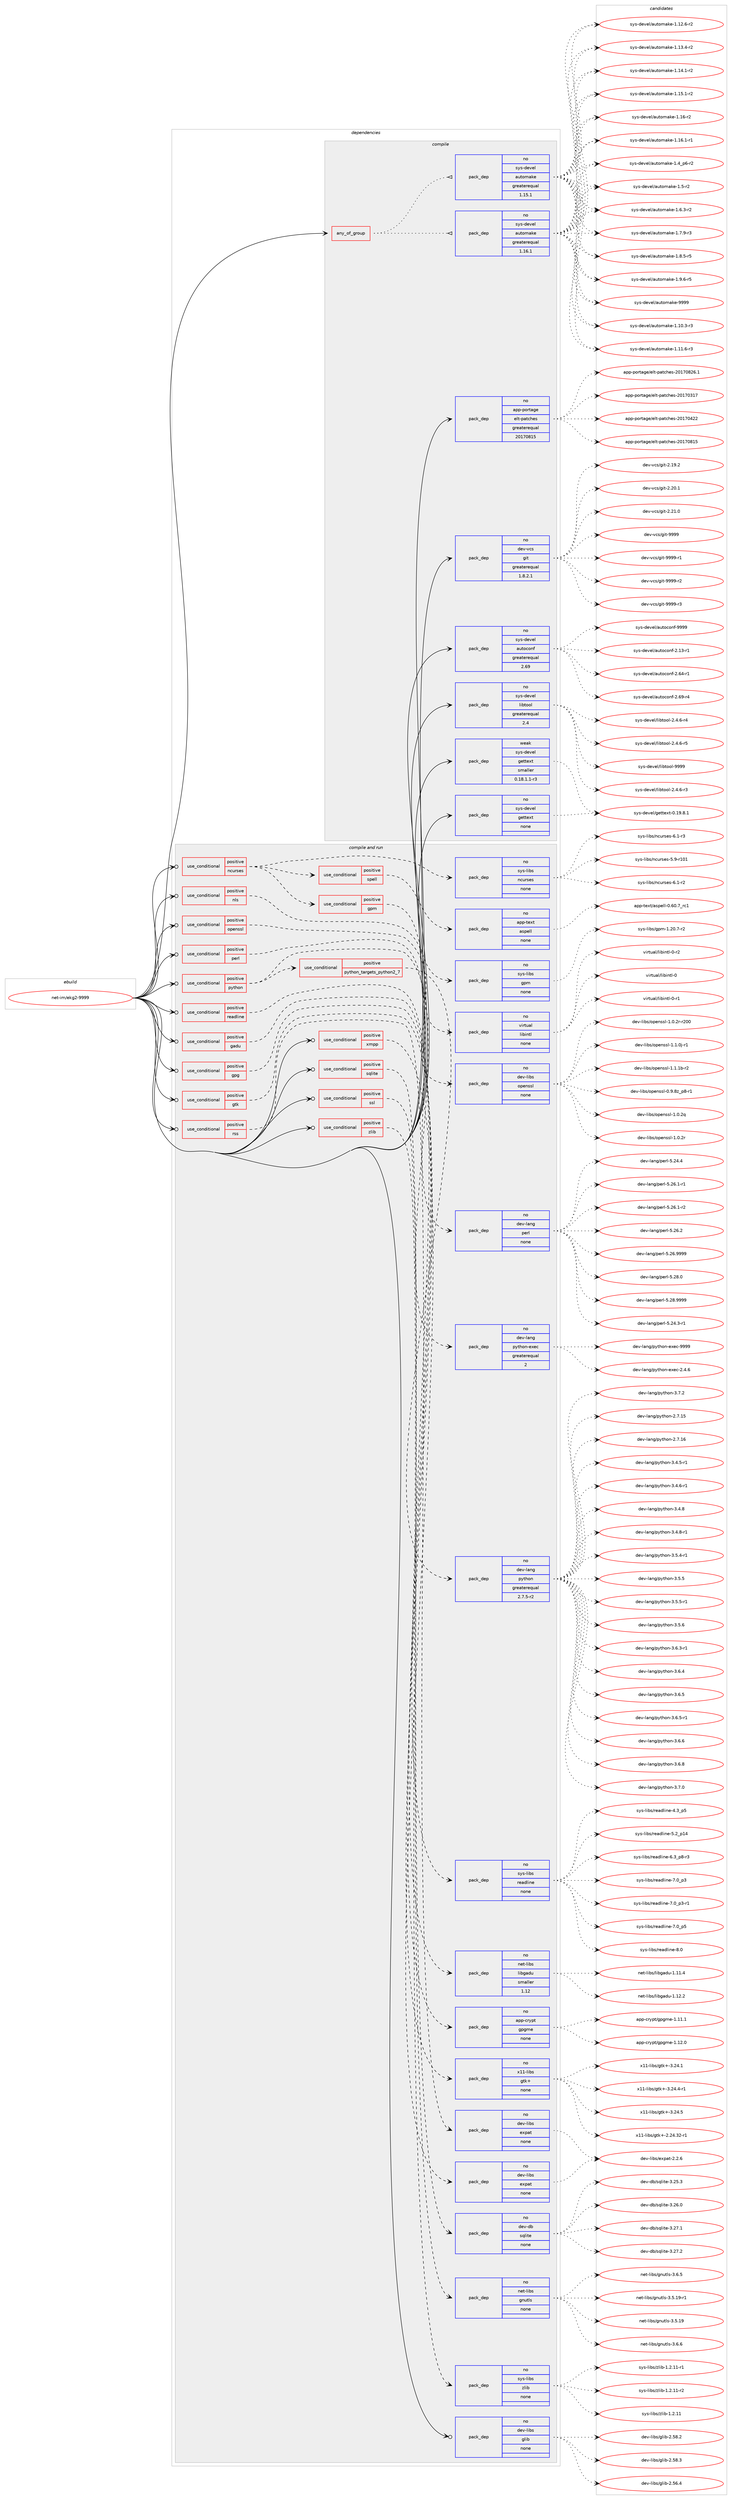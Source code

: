 digraph prolog {

# *************
# Graph options
# *************

newrank=true;
concentrate=true;
compound=true;
graph [rankdir=LR,fontname=Helvetica,fontsize=10,ranksep=1.5];#, ranksep=2.5, nodesep=0.2];
edge  [arrowhead=vee];
node  [fontname=Helvetica,fontsize=10];

# **********
# The ebuild
# **********

subgraph cluster_leftcol {
color=gray;
rank=same;
label=<<i>ebuild</i>>;
id [label="net-im/ekg2-9999", color=red, width=4, href="../net-im/ekg2-9999.svg"];
}

# ****************
# The dependencies
# ****************

subgraph cluster_midcol {
color=gray;
label=<<i>dependencies</i>>;
subgraph cluster_compile {
fillcolor="#eeeeee";
style=filled;
label=<<i>compile</i>>;
subgraph any26041 {
dependency1654811 [label=<<TABLE BORDER="0" CELLBORDER="1" CELLSPACING="0" CELLPADDING="4"><TR><TD CELLPADDING="10">any_of_group</TD></TR></TABLE>>, shape=none, color=red];subgraph pack1182992 {
dependency1654812 [label=<<TABLE BORDER="0" CELLBORDER="1" CELLSPACING="0" CELLPADDING="4" WIDTH="220"><TR><TD ROWSPAN="6" CELLPADDING="30">pack_dep</TD></TR><TR><TD WIDTH="110">no</TD></TR><TR><TD>sys-devel</TD></TR><TR><TD>automake</TD></TR><TR><TD>greaterequal</TD></TR><TR><TD>1.16.1</TD></TR></TABLE>>, shape=none, color=blue];
}
dependency1654811:e -> dependency1654812:w [weight=20,style="dotted",arrowhead="oinv"];
subgraph pack1182993 {
dependency1654813 [label=<<TABLE BORDER="0" CELLBORDER="1" CELLSPACING="0" CELLPADDING="4" WIDTH="220"><TR><TD ROWSPAN="6" CELLPADDING="30">pack_dep</TD></TR><TR><TD WIDTH="110">no</TD></TR><TR><TD>sys-devel</TD></TR><TR><TD>automake</TD></TR><TR><TD>greaterequal</TD></TR><TR><TD>1.15.1</TD></TR></TABLE>>, shape=none, color=blue];
}
dependency1654811:e -> dependency1654813:w [weight=20,style="dotted",arrowhead="oinv"];
}
id:e -> dependency1654811:w [weight=20,style="solid",arrowhead="vee"];
subgraph pack1182994 {
dependency1654814 [label=<<TABLE BORDER="0" CELLBORDER="1" CELLSPACING="0" CELLPADDING="4" WIDTH="220"><TR><TD ROWSPAN="6" CELLPADDING="30">pack_dep</TD></TR><TR><TD WIDTH="110">no</TD></TR><TR><TD>app-portage</TD></TR><TR><TD>elt-patches</TD></TR><TR><TD>greaterequal</TD></TR><TR><TD>20170815</TD></TR></TABLE>>, shape=none, color=blue];
}
id:e -> dependency1654814:w [weight=20,style="solid",arrowhead="vee"];
subgraph pack1182995 {
dependency1654815 [label=<<TABLE BORDER="0" CELLBORDER="1" CELLSPACING="0" CELLPADDING="4" WIDTH="220"><TR><TD ROWSPAN="6" CELLPADDING="30">pack_dep</TD></TR><TR><TD WIDTH="110">no</TD></TR><TR><TD>dev-vcs</TD></TR><TR><TD>git</TD></TR><TR><TD>greaterequal</TD></TR><TR><TD>1.8.2.1</TD></TR></TABLE>>, shape=none, color=blue];
}
id:e -> dependency1654815:w [weight=20,style="solid",arrowhead="vee"];
subgraph pack1182996 {
dependency1654816 [label=<<TABLE BORDER="0" CELLBORDER="1" CELLSPACING="0" CELLPADDING="4" WIDTH="220"><TR><TD ROWSPAN="6" CELLPADDING="30">pack_dep</TD></TR><TR><TD WIDTH="110">no</TD></TR><TR><TD>sys-devel</TD></TR><TR><TD>autoconf</TD></TR><TR><TD>greaterequal</TD></TR><TR><TD>2.69</TD></TR></TABLE>>, shape=none, color=blue];
}
id:e -> dependency1654816:w [weight=20,style="solid",arrowhead="vee"];
subgraph pack1182997 {
dependency1654817 [label=<<TABLE BORDER="0" CELLBORDER="1" CELLSPACING="0" CELLPADDING="4" WIDTH="220"><TR><TD ROWSPAN="6" CELLPADDING="30">pack_dep</TD></TR><TR><TD WIDTH="110">no</TD></TR><TR><TD>sys-devel</TD></TR><TR><TD>gettext</TD></TR><TR><TD>none</TD></TR><TR><TD></TD></TR></TABLE>>, shape=none, color=blue];
}
id:e -> dependency1654817:w [weight=20,style="solid",arrowhead="vee"];
subgraph pack1182998 {
dependency1654818 [label=<<TABLE BORDER="0" CELLBORDER="1" CELLSPACING="0" CELLPADDING="4" WIDTH="220"><TR><TD ROWSPAN="6" CELLPADDING="30">pack_dep</TD></TR><TR><TD WIDTH="110">no</TD></TR><TR><TD>sys-devel</TD></TR><TR><TD>libtool</TD></TR><TR><TD>greaterequal</TD></TR><TR><TD>2.4</TD></TR></TABLE>>, shape=none, color=blue];
}
id:e -> dependency1654818:w [weight=20,style="solid",arrowhead="vee"];
subgraph pack1182999 {
dependency1654819 [label=<<TABLE BORDER="0" CELLBORDER="1" CELLSPACING="0" CELLPADDING="4" WIDTH="220"><TR><TD ROWSPAN="6" CELLPADDING="30">pack_dep</TD></TR><TR><TD WIDTH="110">weak</TD></TR><TR><TD>sys-devel</TD></TR><TR><TD>gettext</TD></TR><TR><TD>smaller</TD></TR><TR><TD>0.18.1.1-r3</TD></TR></TABLE>>, shape=none, color=blue];
}
id:e -> dependency1654819:w [weight=20,style="solid",arrowhead="vee"];
}
subgraph cluster_compileandrun {
fillcolor="#eeeeee";
style=filled;
label=<<i>compile and run</i>>;
subgraph cond444995 {
dependency1654820 [label=<<TABLE BORDER="0" CELLBORDER="1" CELLSPACING="0" CELLPADDING="4"><TR><TD ROWSPAN="3" CELLPADDING="10">use_conditional</TD></TR><TR><TD>positive</TD></TR><TR><TD>gadu</TD></TR></TABLE>>, shape=none, color=red];
subgraph pack1183000 {
dependency1654821 [label=<<TABLE BORDER="0" CELLBORDER="1" CELLSPACING="0" CELLPADDING="4" WIDTH="220"><TR><TD ROWSPAN="6" CELLPADDING="30">pack_dep</TD></TR><TR><TD WIDTH="110">no</TD></TR><TR><TD>net-libs</TD></TR><TR><TD>libgadu</TD></TR><TR><TD>smaller</TD></TR><TR><TD>1.12</TD></TR></TABLE>>, shape=none, color=blue];
}
dependency1654820:e -> dependency1654821:w [weight=20,style="dashed",arrowhead="vee"];
}
id:e -> dependency1654820:w [weight=20,style="solid",arrowhead="odotvee"];
subgraph cond444996 {
dependency1654822 [label=<<TABLE BORDER="0" CELLBORDER="1" CELLSPACING="0" CELLPADDING="4"><TR><TD ROWSPAN="3" CELLPADDING="10">use_conditional</TD></TR><TR><TD>positive</TD></TR><TR><TD>gpg</TD></TR></TABLE>>, shape=none, color=red];
subgraph pack1183001 {
dependency1654823 [label=<<TABLE BORDER="0" CELLBORDER="1" CELLSPACING="0" CELLPADDING="4" WIDTH="220"><TR><TD ROWSPAN="6" CELLPADDING="30">pack_dep</TD></TR><TR><TD WIDTH="110">no</TD></TR><TR><TD>app-crypt</TD></TR><TR><TD>gpgme</TD></TR><TR><TD>none</TD></TR><TR><TD></TD></TR></TABLE>>, shape=none, color=blue];
}
dependency1654822:e -> dependency1654823:w [weight=20,style="dashed",arrowhead="vee"];
}
id:e -> dependency1654822:w [weight=20,style="solid",arrowhead="odotvee"];
subgraph cond444997 {
dependency1654824 [label=<<TABLE BORDER="0" CELLBORDER="1" CELLSPACING="0" CELLPADDING="4"><TR><TD ROWSPAN="3" CELLPADDING="10">use_conditional</TD></TR><TR><TD>positive</TD></TR><TR><TD>gtk</TD></TR></TABLE>>, shape=none, color=red];
subgraph pack1183002 {
dependency1654825 [label=<<TABLE BORDER="0" CELLBORDER="1" CELLSPACING="0" CELLPADDING="4" WIDTH="220"><TR><TD ROWSPAN="6" CELLPADDING="30">pack_dep</TD></TR><TR><TD WIDTH="110">no</TD></TR><TR><TD>x11-libs</TD></TR><TR><TD>gtk+</TD></TR><TR><TD>none</TD></TR><TR><TD></TD></TR></TABLE>>, shape=none, color=blue];
}
dependency1654824:e -> dependency1654825:w [weight=20,style="dashed",arrowhead="vee"];
}
id:e -> dependency1654824:w [weight=20,style="solid",arrowhead="odotvee"];
subgraph cond444998 {
dependency1654826 [label=<<TABLE BORDER="0" CELLBORDER="1" CELLSPACING="0" CELLPADDING="4"><TR><TD ROWSPAN="3" CELLPADDING="10">use_conditional</TD></TR><TR><TD>positive</TD></TR><TR><TD>ncurses</TD></TR></TABLE>>, shape=none, color=red];
subgraph pack1183003 {
dependency1654827 [label=<<TABLE BORDER="0" CELLBORDER="1" CELLSPACING="0" CELLPADDING="4" WIDTH="220"><TR><TD ROWSPAN="6" CELLPADDING="30">pack_dep</TD></TR><TR><TD WIDTH="110">no</TD></TR><TR><TD>sys-libs</TD></TR><TR><TD>ncurses</TD></TR><TR><TD>none</TD></TR><TR><TD></TD></TR></TABLE>>, shape=none, color=blue];
}
dependency1654826:e -> dependency1654827:w [weight=20,style="dashed",arrowhead="vee"];
subgraph cond444999 {
dependency1654828 [label=<<TABLE BORDER="0" CELLBORDER="1" CELLSPACING="0" CELLPADDING="4"><TR><TD ROWSPAN="3" CELLPADDING="10">use_conditional</TD></TR><TR><TD>positive</TD></TR><TR><TD>gpm</TD></TR></TABLE>>, shape=none, color=red];
subgraph pack1183004 {
dependency1654829 [label=<<TABLE BORDER="0" CELLBORDER="1" CELLSPACING="0" CELLPADDING="4" WIDTH="220"><TR><TD ROWSPAN="6" CELLPADDING="30">pack_dep</TD></TR><TR><TD WIDTH="110">no</TD></TR><TR><TD>sys-libs</TD></TR><TR><TD>gpm</TD></TR><TR><TD>none</TD></TR><TR><TD></TD></TR></TABLE>>, shape=none, color=blue];
}
dependency1654828:e -> dependency1654829:w [weight=20,style="dashed",arrowhead="vee"];
}
dependency1654826:e -> dependency1654828:w [weight=20,style="dashed",arrowhead="vee"];
subgraph cond445000 {
dependency1654830 [label=<<TABLE BORDER="0" CELLBORDER="1" CELLSPACING="0" CELLPADDING="4"><TR><TD ROWSPAN="3" CELLPADDING="10">use_conditional</TD></TR><TR><TD>positive</TD></TR><TR><TD>spell</TD></TR></TABLE>>, shape=none, color=red];
subgraph pack1183005 {
dependency1654831 [label=<<TABLE BORDER="0" CELLBORDER="1" CELLSPACING="0" CELLPADDING="4" WIDTH="220"><TR><TD ROWSPAN="6" CELLPADDING="30">pack_dep</TD></TR><TR><TD WIDTH="110">no</TD></TR><TR><TD>app-text</TD></TR><TR><TD>aspell</TD></TR><TR><TD>none</TD></TR><TR><TD></TD></TR></TABLE>>, shape=none, color=blue];
}
dependency1654830:e -> dependency1654831:w [weight=20,style="dashed",arrowhead="vee"];
}
dependency1654826:e -> dependency1654830:w [weight=20,style="dashed",arrowhead="vee"];
}
id:e -> dependency1654826:w [weight=20,style="solid",arrowhead="odotvee"];
subgraph cond445001 {
dependency1654832 [label=<<TABLE BORDER="0" CELLBORDER="1" CELLSPACING="0" CELLPADDING="4"><TR><TD ROWSPAN="3" CELLPADDING="10">use_conditional</TD></TR><TR><TD>positive</TD></TR><TR><TD>nls</TD></TR></TABLE>>, shape=none, color=red];
subgraph pack1183006 {
dependency1654833 [label=<<TABLE BORDER="0" CELLBORDER="1" CELLSPACING="0" CELLPADDING="4" WIDTH="220"><TR><TD ROWSPAN="6" CELLPADDING="30">pack_dep</TD></TR><TR><TD WIDTH="110">no</TD></TR><TR><TD>virtual</TD></TR><TR><TD>libintl</TD></TR><TR><TD>none</TD></TR><TR><TD></TD></TR></TABLE>>, shape=none, color=blue];
}
dependency1654832:e -> dependency1654833:w [weight=20,style="dashed",arrowhead="vee"];
}
id:e -> dependency1654832:w [weight=20,style="solid",arrowhead="odotvee"];
subgraph cond445002 {
dependency1654834 [label=<<TABLE BORDER="0" CELLBORDER="1" CELLSPACING="0" CELLPADDING="4"><TR><TD ROWSPAN="3" CELLPADDING="10">use_conditional</TD></TR><TR><TD>positive</TD></TR><TR><TD>openssl</TD></TR></TABLE>>, shape=none, color=red];
subgraph pack1183007 {
dependency1654835 [label=<<TABLE BORDER="0" CELLBORDER="1" CELLSPACING="0" CELLPADDING="4" WIDTH="220"><TR><TD ROWSPAN="6" CELLPADDING="30">pack_dep</TD></TR><TR><TD WIDTH="110">no</TD></TR><TR><TD>dev-libs</TD></TR><TR><TD>openssl</TD></TR><TR><TD>none</TD></TR><TR><TD></TD></TR></TABLE>>, shape=none, color=blue];
}
dependency1654834:e -> dependency1654835:w [weight=20,style="dashed",arrowhead="vee"];
}
id:e -> dependency1654834:w [weight=20,style="solid",arrowhead="odotvee"];
subgraph cond445003 {
dependency1654836 [label=<<TABLE BORDER="0" CELLBORDER="1" CELLSPACING="0" CELLPADDING="4"><TR><TD ROWSPAN="3" CELLPADDING="10">use_conditional</TD></TR><TR><TD>positive</TD></TR><TR><TD>perl</TD></TR></TABLE>>, shape=none, color=red];
subgraph pack1183008 {
dependency1654837 [label=<<TABLE BORDER="0" CELLBORDER="1" CELLSPACING="0" CELLPADDING="4" WIDTH="220"><TR><TD ROWSPAN="6" CELLPADDING="30">pack_dep</TD></TR><TR><TD WIDTH="110">no</TD></TR><TR><TD>dev-lang</TD></TR><TR><TD>perl</TD></TR><TR><TD>none</TD></TR><TR><TD></TD></TR></TABLE>>, shape=none, color=blue];
}
dependency1654836:e -> dependency1654837:w [weight=20,style="dashed",arrowhead="vee"];
}
id:e -> dependency1654836:w [weight=20,style="solid",arrowhead="odotvee"];
subgraph cond445004 {
dependency1654838 [label=<<TABLE BORDER="0" CELLBORDER="1" CELLSPACING="0" CELLPADDING="4"><TR><TD ROWSPAN="3" CELLPADDING="10">use_conditional</TD></TR><TR><TD>positive</TD></TR><TR><TD>python</TD></TR></TABLE>>, shape=none, color=red];
subgraph cond445005 {
dependency1654839 [label=<<TABLE BORDER="0" CELLBORDER="1" CELLSPACING="0" CELLPADDING="4"><TR><TD ROWSPAN="3" CELLPADDING="10">use_conditional</TD></TR><TR><TD>positive</TD></TR><TR><TD>python_targets_python2_7</TD></TR></TABLE>>, shape=none, color=red];
subgraph pack1183009 {
dependency1654840 [label=<<TABLE BORDER="0" CELLBORDER="1" CELLSPACING="0" CELLPADDING="4" WIDTH="220"><TR><TD ROWSPAN="6" CELLPADDING="30">pack_dep</TD></TR><TR><TD WIDTH="110">no</TD></TR><TR><TD>dev-lang</TD></TR><TR><TD>python</TD></TR><TR><TD>greaterequal</TD></TR><TR><TD>2.7.5-r2</TD></TR></TABLE>>, shape=none, color=blue];
}
dependency1654839:e -> dependency1654840:w [weight=20,style="dashed",arrowhead="vee"];
}
dependency1654838:e -> dependency1654839:w [weight=20,style="dashed",arrowhead="vee"];
subgraph pack1183010 {
dependency1654841 [label=<<TABLE BORDER="0" CELLBORDER="1" CELLSPACING="0" CELLPADDING="4" WIDTH="220"><TR><TD ROWSPAN="6" CELLPADDING="30">pack_dep</TD></TR><TR><TD WIDTH="110">no</TD></TR><TR><TD>dev-lang</TD></TR><TR><TD>python-exec</TD></TR><TR><TD>greaterequal</TD></TR><TR><TD>2</TD></TR></TABLE>>, shape=none, color=blue];
}
dependency1654838:e -> dependency1654841:w [weight=20,style="dashed",arrowhead="vee"];
}
id:e -> dependency1654838:w [weight=20,style="solid",arrowhead="odotvee"];
subgraph cond445006 {
dependency1654842 [label=<<TABLE BORDER="0" CELLBORDER="1" CELLSPACING="0" CELLPADDING="4"><TR><TD ROWSPAN="3" CELLPADDING="10">use_conditional</TD></TR><TR><TD>positive</TD></TR><TR><TD>readline</TD></TR></TABLE>>, shape=none, color=red];
subgraph pack1183011 {
dependency1654843 [label=<<TABLE BORDER="0" CELLBORDER="1" CELLSPACING="0" CELLPADDING="4" WIDTH="220"><TR><TD ROWSPAN="6" CELLPADDING="30">pack_dep</TD></TR><TR><TD WIDTH="110">no</TD></TR><TR><TD>sys-libs</TD></TR><TR><TD>readline</TD></TR><TR><TD>none</TD></TR><TR><TD></TD></TR></TABLE>>, shape=none, color=blue];
}
dependency1654842:e -> dependency1654843:w [weight=20,style="dashed",arrowhead="vee"];
}
id:e -> dependency1654842:w [weight=20,style="solid",arrowhead="odotvee"];
subgraph cond445007 {
dependency1654844 [label=<<TABLE BORDER="0" CELLBORDER="1" CELLSPACING="0" CELLPADDING="4"><TR><TD ROWSPAN="3" CELLPADDING="10">use_conditional</TD></TR><TR><TD>positive</TD></TR><TR><TD>rss</TD></TR></TABLE>>, shape=none, color=red];
subgraph pack1183012 {
dependency1654845 [label=<<TABLE BORDER="0" CELLBORDER="1" CELLSPACING="0" CELLPADDING="4" WIDTH="220"><TR><TD ROWSPAN="6" CELLPADDING="30">pack_dep</TD></TR><TR><TD WIDTH="110">no</TD></TR><TR><TD>dev-libs</TD></TR><TR><TD>expat</TD></TR><TR><TD>none</TD></TR><TR><TD></TD></TR></TABLE>>, shape=none, color=blue];
}
dependency1654844:e -> dependency1654845:w [weight=20,style="dashed",arrowhead="vee"];
}
id:e -> dependency1654844:w [weight=20,style="solid",arrowhead="odotvee"];
subgraph cond445008 {
dependency1654846 [label=<<TABLE BORDER="0" CELLBORDER="1" CELLSPACING="0" CELLPADDING="4"><TR><TD ROWSPAN="3" CELLPADDING="10">use_conditional</TD></TR><TR><TD>positive</TD></TR><TR><TD>sqlite</TD></TR></TABLE>>, shape=none, color=red];
subgraph pack1183013 {
dependency1654847 [label=<<TABLE BORDER="0" CELLBORDER="1" CELLSPACING="0" CELLPADDING="4" WIDTH="220"><TR><TD ROWSPAN="6" CELLPADDING="30">pack_dep</TD></TR><TR><TD WIDTH="110">no</TD></TR><TR><TD>dev-db</TD></TR><TR><TD>sqlite</TD></TR><TR><TD>none</TD></TR><TR><TD></TD></TR></TABLE>>, shape=none, color=blue];
}
dependency1654846:e -> dependency1654847:w [weight=20,style="dashed",arrowhead="vee"];
}
id:e -> dependency1654846:w [weight=20,style="solid",arrowhead="odotvee"];
subgraph cond445009 {
dependency1654848 [label=<<TABLE BORDER="0" CELLBORDER="1" CELLSPACING="0" CELLPADDING="4"><TR><TD ROWSPAN="3" CELLPADDING="10">use_conditional</TD></TR><TR><TD>positive</TD></TR><TR><TD>ssl</TD></TR></TABLE>>, shape=none, color=red];
subgraph pack1183014 {
dependency1654849 [label=<<TABLE BORDER="0" CELLBORDER="1" CELLSPACING="0" CELLPADDING="4" WIDTH="220"><TR><TD ROWSPAN="6" CELLPADDING="30">pack_dep</TD></TR><TR><TD WIDTH="110">no</TD></TR><TR><TD>net-libs</TD></TR><TR><TD>gnutls</TD></TR><TR><TD>none</TD></TR><TR><TD></TD></TR></TABLE>>, shape=none, color=blue];
}
dependency1654848:e -> dependency1654849:w [weight=20,style="dashed",arrowhead="vee"];
}
id:e -> dependency1654848:w [weight=20,style="solid",arrowhead="odotvee"];
subgraph cond445010 {
dependency1654850 [label=<<TABLE BORDER="0" CELLBORDER="1" CELLSPACING="0" CELLPADDING="4"><TR><TD ROWSPAN="3" CELLPADDING="10">use_conditional</TD></TR><TR><TD>positive</TD></TR><TR><TD>xmpp</TD></TR></TABLE>>, shape=none, color=red];
subgraph pack1183015 {
dependency1654851 [label=<<TABLE BORDER="0" CELLBORDER="1" CELLSPACING="0" CELLPADDING="4" WIDTH="220"><TR><TD ROWSPAN="6" CELLPADDING="30">pack_dep</TD></TR><TR><TD WIDTH="110">no</TD></TR><TR><TD>dev-libs</TD></TR><TR><TD>expat</TD></TR><TR><TD>none</TD></TR><TR><TD></TD></TR></TABLE>>, shape=none, color=blue];
}
dependency1654850:e -> dependency1654851:w [weight=20,style="dashed",arrowhead="vee"];
}
id:e -> dependency1654850:w [weight=20,style="solid",arrowhead="odotvee"];
subgraph cond445011 {
dependency1654852 [label=<<TABLE BORDER="0" CELLBORDER="1" CELLSPACING="0" CELLPADDING="4"><TR><TD ROWSPAN="3" CELLPADDING="10">use_conditional</TD></TR><TR><TD>positive</TD></TR><TR><TD>zlib</TD></TR></TABLE>>, shape=none, color=red];
subgraph pack1183016 {
dependency1654853 [label=<<TABLE BORDER="0" CELLBORDER="1" CELLSPACING="0" CELLPADDING="4" WIDTH="220"><TR><TD ROWSPAN="6" CELLPADDING="30">pack_dep</TD></TR><TR><TD WIDTH="110">no</TD></TR><TR><TD>sys-libs</TD></TR><TR><TD>zlib</TD></TR><TR><TD>none</TD></TR><TR><TD></TD></TR></TABLE>>, shape=none, color=blue];
}
dependency1654852:e -> dependency1654853:w [weight=20,style="dashed",arrowhead="vee"];
}
id:e -> dependency1654852:w [weight=20,style="solid",arrowhead="odotvee"];
subgraph pack1183017 {
dependency1654854 [label=<<TABLE BORDER="0" CELLBORDER="1" CELLSPACING="0" CELLPADDING="4" WIDTH="220"><TR><TD ROWSPAN="6" CELLPADDING="30">pack_dep</TD></TR><TR><TD WIDTH="110">no</TD></TR><TR><TD>dev-libs</TD></TR><TR><TD>glib</TD></TR><TR><TD>none</TD></TR><TR><TD></TD></TR></TABLE>>, shape=none, color=blue];
}
id:e -> dependency1654854:w [weight=20,style="solid",arrowhead="odotvee"];
}
subgraph cluster_run {
fillcolor="#eeeeee";
style=filled;
label=<<i>run</i>>;
}
}

# **************
# The candidates
# **************

subgraph cluster_choices {
rank=same;
color=gray;
label=<<i>candidates</i>>;

subgraph choice1182992 {
color=black;
nodesep=1;
choice11512111545100101118101108479711711611110997107101454946494846514511451 [label="sys-devel/automake-1.10.3-r3", color=red, width=4,href="../sys-devel/automake-1.10.3-r3.svg"];
choice11512111545100101118101108479711711611110997107101454946494946544511451 [label="sys-devel/automake-1.11.6-r3", color=red, width=4,href="../sys-devel/automake-1.11.6-r3.svg"];
choice11512111545100101118101108479711711611110997107101454946495046544511450 [label="sys-devel/automake-1.12.6-r2", color=red, width=4,href="../sys-devel/automake-1.12.6-r2.svg"];
choice11512111545100101118101108479711711611110997107101454946495146524511450 [label="sys-devel/automake-1.13.4-r2", color=red, width=4,href="../sys-devel/automake-1.13.4-r2.svg"];
choice11512111545100101118101108479711711611110997107101454946495246494511450 [label="sys-devel/automake-1.14.1-r2", color=red, width=4,href="../sys-devel/automake-1.14.1-r2.svg"];
choice11512111545100101118101108479711711611110997107101454946495346494511450 [label="sys-devel/automake-1.15.1-r2", color=red, width=4,href="../sys-devel/automake-1.15.1-r2.svg"];
choice1151211154510010111810110847971171161111099710710145494649544511450 [label="sys-devel/automake-1.16-r2", color=red, width=4,href="../sys-devel/automake-1.16-r2.svg"];
choice11512111545100101118101108479711711611110997107101454946495446494511449 [label="sys-devel/automake-1.16.1-r1", color=red, width=4,href="../sys-devel/automake-1.16.1-r1.svg"];
choice115121115451001011181011084797117116111109971071014549465295112544511450 [label="sys-devel/automake-1.4_p6-r2", color=red, width=4,href="../sys-devel/automake-1.4_p6-r2.svg"];
choice11512111545100101118101108479711711611110997107101454946534511450 [label="sys-devel/automake-1.5-r2", color=red, width=4,href="../sys-devel/automake-1.5-r2.svg"];
choice115121115451001011181011084797117116111109971071014549465446514511450 [label="sys-devel/automake-1.6.3-r2", color=red, width=4,href="../sys-devel/automake-1.6.3-r2.svg"];
choice115121115451001011181011084797117116111109971071014549465546574511451 [label="sys-devel/automake-1.7.9-r3", color=red, width=4,href="../sys-devel/automake-1.7.9-r3.svg"];
choice115121115451001011181011084797117116111109971071014549465646534511453 [label="sys-devel/automake-1.8.5-r5", color=red, width=4,href="../sys-devel/automake-1.8.5-r5.svg"];
choice115121115451001011181011084797117116111109971071014549465746544511453 [label="sys-devel/automake-1.9.6-r5", color=red, width=4,href="../sys-devel/automake-1.9.6-r5.svg"];
choice115121115451001011181011084797117116111109971071014557575757 [label="sys-devel/automake-9999", color=red, width=4,href="../sys-devel/automake-9999.svg"];
dependency1654812:e -> choice11512111545100101118101108479711711611110997107101454946494846514511451:w [style=dotted,weight="100"];
dependency1654812:e -> choice11512111545100101118101108479711711611110997107101454946494946544511451:w [style=dotted,weight="100"];
dependency1654812:e -> choice11512111545100101118101108479711711611110997107101454946495046544511450:w [style=dotted,weight="100"];
dependency1654812:e -> choice11512111545100101118101108479711711611110997107101454946495146524511450:w [style=dotted,weight="100"];
dependency1654812:e -> choice11512111545100101118101108479711711611110997107101454946495246494511450:w [style=dotted,weight="100"];
dependency1654812:e -> choice11512111545100101118101108479711711611110997107101454946495346494511450:w [style=dotted,weight="100"];
dependency1654812:e -> choice1151211154510010111810110847971171161111099710710145494649544511450:w [style=dotted,weight="100"];
dependency1654812:e -> choice11512111545100101118101108479711711611110997107101454946495446494511449:w [style=dotted,weight="100"];
dependency1654812:e -> choice115121115451001011181011084797117116111109971071014549465295112544511450:w [style=dotted,weight="100"];
dependency1654812:e -> choice11512111545100101118101108479711711611110997107101454946534511450:w [style=dotted,weight="100"];
dependency1654812:e -> choice115121115451001011181011084797117116111109971071014549465446514511450:w [style=dotted,weight="100"];
dependency1654812:e -> choice115121115451001011181011084797117116111109971071014549465546574511451:w [style=dotted,weight="100"];
dependency1654812:e -> choice115121115451001011181011084797117116111109971071014549465646534511453:w [style=dotted,weight="100"];
dependency1654812:e -> choice115121115451001011181011084797117116111109971071014549465746544511453:w [style=dotted,weight="100"];
dependency1654812:e -> choice115121115451001011181011084797117116111109971071014557575757:w [style=dotted,weight="100"];
}
subgraph choice1182993 {
color=black;
nodesep=1;
choice11512111545100101118101108479711711611110997107101454946494846514511451 [label="sys-devel/automake-1.10.3-r3", color=red, width=4,href="../sys-devel/automake-1.10.3-r3.svg"];
choice11512111545100101118101108479711711611110997107101454946494946544511451 [label="sys-devel/automake-1.11.6-r3", color=red, width=4,href="../sys-devel/automake-1.11.6-r3.svg"];
choice11512111545100101118101108479711711611110997107101454946495046544511450 [label="sys-devel/automake-1.12.6-r2", color=red, width=4,href="../sys-devel/automake-1.12.6-r2.svg"];
choice11512111545100101118101108479711711611110997107101454946495146524511450 [label="sys-devel/automake-1.13.4-r2", color=red, width=4,href="../sys-devel/automake-1.13.4-r2.svg"];
choice11512111545100101118101108479711711611110997107101454946495246494511450 [label="sys-devel/automake-1.14.1-r2", color=red, width=4,href="../sys-devel/automake-1.14.1-r2.svg"];
choice11512111545100101118101108479711711611110997107101454946495346494511450 [label="sys-devel/automake-1.15.1-r2", color=red, width=4,href="../sys-devel/automake-1.15.1-r2.svg"];
choice1151211154510010111810110847971171161111099710710145494649544511450 [label="sys-devel/automake-1.16-r2", color=red, width=4,href="../sys-devel/automake-1.16-r2.svg"];
choice11512111545100101118101108479711711611110997107101454946495446494511449 [label="sys-devel/automake-1.16.1-r1", color=red, width=4,href="../sys-devel/automake-1.16.1-r1.svg"];
choice115121115451001011181011084797117116111109971071014549465295112544511450 [label="sys-devel/automake-1.4_p6-r2", color=red, width=4,href="../sys-devel/automake-1.4_p6-r2.svg"];
choice11512111545100101118101108479711711611110997107101454946534511450 [label="sys-devel/automake-1.5-r2", color=red, width=4,href="../sys-devel/automake-1.5-r2.svg"];
choice115121115451001011181011084797117116111109971071014549465446514511450 [label="sys-devel/automake-1.6.3-r2", color=red, width=4,href="../sys-devel/automake-1.6.3-r2.svg"];
choice115121115451001011181011084797117116111109971071014549465546574511451 [label="sys-devel/automake-1.7.9-r3", color=red, width=4,href="../sys-devel/automake-1.7.9-r3.svg"];
choice115121115451001011181011084797117116111109971071014549465646534511453 [label="sys-devel/automake-1.8.5-r5", color=red, width=4,href="../sys-devel/automake-1.8.5-r5.svg"];
choice115121115451001011181011084797117116111109971071014549465746544511453 [label="sys-devel/automake-1.9.6-r5", color=red, width=4,href="../sys-devel/automake-1.9.6-r5.svg"];
choice115121115451001011181011084797117116111109971071014557575757 [label="sys-devel/automake-9999", color=red, width=4,href="../sys-devel/automake-9999.svg"];
dependency1654813:e -> choice11512111545100101118101108479711711611110997107101454946494846514511451:w [style=dotted,weight="100"];
dependency1654813:e -> choice11512111545100101118101108479711711611110997107101454946494946544511451:w [style=dotted,weight="100"];
dependency1654813:e -> choice11512111545100101118101108479711711611110997107101454946495046544511450:w [style=dotted,weight="100"];
dependency1654813:e -> choice11512111545100101118101108479711711611110997107101454946495146524511450:w [style=dotted,weight="100"];
dependency1654813:e -> choice11512111545100101118101108479711711611110997107101454946495246494511450:w [style=dotted,weight="100"];
dependency1654813:e -> choice11512111545100101118101108479711711611110997107101454946495346494511450:w [style=dotted,weight="100"];
dependency1654813:e -> choice1151211154510010111810110847971171161111099710710145494649544511450:w [style=dotted,weight="100"];
dependency1654813:e -> choice11512111545100101118101108479711711611110997107101454946495446494511449:w [style=dotted,weight="100"];
dependency1654813:e -> choice115121115451001011181011084797117116111109971071014549465295112544511450:w [style=dotted,weight="100"];
dependency1654813:e -> choice11512111545100101118101108479711711611110997107101454946534511450:w [style=dotted,weight="100"];
dependency1654813:e -> choice115121115451001011181011084797117116111109971071014549465446514511450:w [style=dotted,weight="100"];
dependency1654813:e -> choice115121115451001011181011084797117116111109971071014549465546574511451:w [style=dotted,weight="100"];
dependency1654813:e -> choice115121115451001011181011084797117116111109971071014549465646534511453:w [style=dotted,weight="100"];
dependency1654813:e -> choice115121115451001011181011084797117116111109971071014549465746544511453:w [style=dotted,weight="100"];
dependency1654813:e -> choice115121115451001011181011084797117116111109971071014557575757:w [style=dotted,weight="100"];
}
subgraph choice1182994 {
color=black;
nodesep=1;
choice97112112451121111141169710310147101108116451129711699104101115455048495548514955 [label="app-portage/elt-patches-20170317", color=red, width=4,href="../app-portage/elt-patches-20170317.svg"];
choice97112112451121111141169710310147101108116451129711699104101115455048495548525050 [label="app-portage/elt-patches-20170422", color=red, width=4,href="../app-portage/elt-patches-20170422.svg"];
choice97112112451121111141169710310147101108116451129711699104101115455048495548564953 [label="app-portage/elt-patches-20170815", color=red, width=4,href="../app-portage/elt-patches-20170815.svg"];
choice971121124511211111411697103101471011081164511297116991041011154550484955485650544649 [label="app-portage/elt-patches-20170826.1", color=red, width=4,href="../app-portage/elt-patches-20170826.1.svg"];
dependency1654814:e -> choice97112112451121111141169710310147101108116451129711699104101115455048495548514955:w [style=dotted,weight="100"];
dependency1654814:e -> choice97112112451121111141169710310147101108116451129711699104101115455048495548525050:w [style=dotted,weight="100"];
dependency1654814:e -> choice97112112451121111141169710310147101108116451129711699104101115455048495548564953:w [style=dotted,weight="100"];
dependency1654814:e -> choice971121124511211111411697103101471011081164511297116991041011154550484955485650544649:w [style=dotted,weight="100"];
}
subgraph choice1182995 {
color=black;
nodesep=1;
choice10010111845118991154710310511645504649574650 [label="dev-vcs/git-2.19.2", color=red, width=4,href="../dev-vcs/git-2.19.2.svg"];
choice10010111845118991154710310511645504650484649 [label="dev-vcs/git-2.20.1", color=red, width=4,href="../dev-vcs/git-2.20.1.svg"];
choice10010111845118991154710310511645504650494648 [label="dev-vcs/git-2.21.0", color=red, width=4,href="../dev-vcs/git-2.21.0.svg"];
choice1001011184511899115471031051164557575757 [label="dev-vcs/git-9999", color=red, width=4,href="../dev-vcs/git-9999.svg"];
choice10010111845118991154710310511645575757574511449 [label="dev-vcs/git-9999-r1", color=red, width=4,href="../dev-vcs/git-9999-r1.svg"];
choice10010111845118991154710310511645575757574511450 [label="dev-vcs/git-9999-r2", color=red, width=4,href="../dev-vcs/git-9999-r2.svg"];
choice10010111845118991154710310511645575757574511451 [label="dev-vcs/git-9999-r3", color=red, width=4,href="../dev-vcs/git-9999-r3.svg"];
dependency1654815:e -> choice10010111845118991154710310511645504649574650:w [style=dotted,weight="100"];
dependency1654815:e -> choice10010111845118991154710310511645504650484649:w [style=dotted,weight="100"];
dependency1654815:e -> choice10010111845118991154710310511645504650494648:w [style=dotted,weight="100"];
dependency1654815:e -> choice1001011184511899115471031051164557575757:w [style=dotted,weight="100"];
dependency1654815:e -> choice10010111845118991154710310511645575757574511449:w [style=dotted,weight="100"];
dependency1654815:e -> choice10010111845118991154710310511645575757574511450:w [style=dotted,weight="100"];
dependency1654815:e -> choice10010111845118991154710310511645575757574511451:w [style=dotted,weight="100"];
}
subgraph choice1182996 {
color=black;
nodesep=1;
choice1151211154510010111810110847971171161119911111010245504649514511449 [label="sys-devel/autoconf-2.13-r1", color=red, width=4,href="../sys-devel/autoconf-2.13-r1.svg"];
choice1151211154510010111810110847971171161119911111010245504654524511449 [label="sys-devel/autoconf-2.64-r1", color=red, width=4,href="../sys-devel/autoconf-2.64-r1.svg"];
choice1151211154510010111810110847971171161119911111010245504654574511452 [label="sys-devel/autoconf-2.69-r4", color=red, width=4,href="../sys-devel/autoconf-2.69-r4.svg"];
choice115121115451001011181011084797117116111991111101024557575757 [label="sys-devel/autoconf-9999", color=red, width=4,href="../sys-devel/autoconf-9999.svg"];
dependency1654816:e -> choice1151211154510010111810110847971171161119911111010245504649514511449:w [style=dotted,weight="100"];
dependency1654816:e -> choice1151211154510010111810110847971171161119911111010245504654524511449:w [style=dotted,weight="100"];
dependency1654816:e -> choice1151211154510010111810110847971171161119911111010245504654574511452:w [style=dotted,weight="100"];
dependency1654816:e -> choice115121115451001011181011084797117116111991111101024557575757:w [style=dotted,weight="100"];
}
subgraph choice1182997 {
color=black;
nodesep=1;
choice1151211154510010111810110847103101116116101120116454846495746564649 [label="sys-devel/gettext-0.19.8.1", color=red, width=4,href="../sys-devel/gettext-0.19.8.1.svg"];
dependency1654817:e -> choice1151211154510010111810110847103101116116101120116454846495746564649:w [style=dotted,weight="100"];
}
subgraph choice1182998 {
color=black;
nodesep=1;
choice1151211154510010111810110847108105981161111111084550465246544511451 [label="sys-devel/libtool-2.4.6-r3", color=red, width=4,href="../sys-devel/libtool-2.4.6-r3.svg"];
choice1151211154510010111810110847108105981161111111084550465246544511452 [label="sys-devel/libtool-2.4.6-r4", color=red, width=4,href="../sys-devel/libtool-2.4.6-r4.svg"];
choice1151211154510010111810110847108105981161111111084550465246544511453 [label="sys-devel/libtool-2.4.6-r5", color=red, width=4,href="../sys-devel/libtool-2.4.6-r5.svg"];
choice1151211154510010111810110847108105981161111111084557575757 [label="sys-devel/libtool-9999", color=red, width=4,href="../sys-devel/libtool-9999.svg"];
dependency1654818:e -> choice1151211154510010111810110847108105981161111111084550465246544511451:w [style=dotted,weight="100"];
dependency1654818:e -> choice1151211154510010111810110847108105981161111111084550465246544511452:w [style=dotted,weight="100"];
dependency1654818:e -> choice1151211154510010111810110847108105981161111111084550465246544511453:w [style=dotted,weight="100"];
dependency1654818:e -> choice1151211154510010111810110847108105981161111111084557575757:w [style=dotted,weight="100"];
}
subgraph choice1182999 {
color=black;
nodesep=1;
choice1151211154510010111810110847103101116116101120116454846495746564649 [label="sys-devel/gettext-0.19.8.1", color=red, width=4,href="../sys-devel/gettext-0.19.8.1.svg"];
dependency1654819:e -> choice1151211154510010111810110847103101116116101120116454846495746564649:w [style=dotted,weight="100"];
}
subgraph choice1183000 {
color=black;
nodesep=1;
choice110101116451081059811547108105981039710011745494649494652 [label="net-libs/libgadu-1.11.4", color=red, width=4,href="../net-libs/libgadu-1.11.4.svg"];
choice110101116451081059811547108105981039710011745494649504650 [label="net-libs/libgadu-1.12.2", color=red, width=4,href="../net-libs/libgadu-1.12.2.svg"];
dependency1654821:e -> choice110101116451081059811547108105981039710011745494649494652:w [style=dotted,weight="100"];
dependency1654821:e -> choice110101116451081059811547108105981039710011745494649504650:w [style=dotted,weight="100"];
}
subgraph choice1183001 {
color=black;
nodesep=1;
choice9711211245991141211121164710311210310910145494649494649 [label="app-crypt/gpgme-1.11.1", color=red, width=4,href="../app-crypt/gpgme-1.11.1.svg"];
choice9711211245991141211121164710311210310910145494649504648 [label="app-crypt/gpgme-1.12.0", color=red, width=4,href="../app-crypt/gpgme-1.12.0.svg"];
dependency1654823:e -> choice9711211245991141211121164710311210310910145494649494649:w [style=dotted,weight="100"];
dependency1654823:e -> choice9711211245991141211121164710311210310910145494649504648:w [style=dotted,weight="100"];
}
subgraph choice1183002 {
color=black;
nodesep=1;
choice12049494510810598115471031161074345504650524651504511449 [label="x11-libs/gtk+-2.24.32-r1", color=red, width=4,href="../x11-libs/gtk+-2.24.32-r1.svg"];
choice12049494510810598115471031161074345514650524649 [label="x11-libs/gtk+-3.24.1", color=red, width=4,href="../x11-libs/gtk+-3.24.1.svg"];
choice120494945108105981154710311610743455146505246524511449 [label="x11-libs/gtk+-3.24.4-r1", color=red, width=4,href="../x11-libs/gtk+-3.24.4-r1.svg"];
choice12049494510810598115471031161074345514650524653 [label="x11-libs/gtk+-3.24.5", color=red, width=4,href="../x11-libs/gtk+-3.24.5.svg"];
dependency1654825:e -> choice12049494510810598115471031161074345504650524651504511449:w [style=dotted,weight="100"];
dependency1654825:e -> choice12049494510810598115471031161074345514650524649:w [style=dotted,weight="100"];
dependency1654825:e -> choice120494945108105981154710311610743455146505246524511449:w [style=dotted,weight="100"];
dependency1654825:e -> choice12049494510810598115471031161074345514650524653:w [style=dotted,weight="100"];
}
subgraph choice1183003 {
color=black;
nodesep=1;
choice115121115451081059811547110991171141151011154553465745114494849 [label="sys-libs/ncurses-5.9-r101", color=red, width=4,href="../sys-libs/ncurses-5.9-r101.svg"];
choice11512111545108105981154711099117114115101115455446494511450 [label="sys-libs/ncurses-6.1-r2", color=red, width=4,href="../sys-libs/ncurses-6.1-r2.svg"];
choice11512111545108105981154711099117114115101115455446494511451 [label="sys-libs/ncurses-6.1-r3", color=red, width=4,href="../sys-libs/ncurses-6.1-r3.svg"];
dependency1654827:e -> choice115121115451081059811547110991171141151011154553465745114494849:w [style=dotted,weight="100"];
dependency1654827:e -> choice11512111545108105981154711099117114115101115455446494511450:w [style=dotted,weight="100"];
dependency1654827:e -> choice11512111545108105981154711099117114115101115455446494511451:w [style=dotted,weight="100"];
}
subgraph choice1183004 {
color=black;
nodesep=1;
choice115121115451081059811547103112109454946504846554511450 [label="sys-libs/gpm-1.20.7-r2", color=red, width=4,href="../sys-libs/gpm-1.20.7-r2.svg"];
dependency1654829:e -> choice115121115451081059811547103112109454946504846554511450:w [style=dotted,weight="100"];
}
subgraph choice1183005 {
color=black;
nodesep=1;
choice9711211245116101120116479711511210110810845484654484655951149949 [label="app-text/aspell-0.60.7_rc1", color=red, width=4,href="../app-text/aspell-0.60.7_rc1.svg"];
dependency1654831:e -> choice9711211245116101120116479711511210110810845484654484655951149949:w [style=dotted,weight="100"];
}
subgraph choice1183006 {
color=black;
nodesep=1;
choice1181051141161179710847108105981051101161084548 [label="virtual/libintl-0", color=red, width=4,href="../virtual/libintl-0.svg"];
choice11810511411611797108471081059810511011610845484511449 [label="virtual/libintl-0-r1", color=red, width=4,href="../virtual/libintl-0-r1.svg"];
choice11810511411611797108471081059810511011610845484511450 [label="virtual/libintl-0-r2", color=red, width=4,href="../virtual/libintl-0-r2.svg"];
dependency1654833:e -> choice1181051141161179710847108105981051101161084548:w [style=dotted,weight="100"];
dependency1654833:e -> choice11810511411611797108471081059810511011610845484511449:w [style=dotted,weight="100"];
dependency1654833:e -> choice11810511411611797108471081059810511011610845484511450:w [style=dotted,weight="100"];
}
subgraph choice1183007 {
color=black;
nodesep=1;
choice10010111845108105981154711111210111011511510845484657465612295112564511449 [label="dev-libs/openssl-0.9.8z_p8-r1", color=red, width=4,href="../dev-libs/openssl-0.9.8z_p8-r1.svg"];
choice100101118451081059811547111112101110115115108454946484650113 [label="dev-libs/openssl-1.0.2q", color=red, width=4,href="../dev-libs/openssl-1.0.2q.svg"];
choice100101118451081059811547111112101110115115108454946484650114 [label="dev-libs/openssl-1.0.2r", color=red, width=4,href="../dev-libs/openssl-1.0.2r.svg"];
choice10010111845108105981154711111210111011511510845494648465011445114504848 [label="dev-libs/openssl-1.0.2r-r200", color=red, width=4,href="../dev-libs/openssl-1.0.2r-r200.svg"];
choice1001011184510810598115471111121011101151151084549464946481064511449 [label="dev-libs/openssl-1.1.0j-r1", color=red, width=4,href="../dev-libs/openssl-1.1.0j-r1.svg"];
choice100101118451081059811547111112101110115115108454946494649984511450 [label="dev-libs/openssl-1.1.1b-r2", color=red, width=4,href="../dev-libs/openssl-1.1.1b-r2.svg"];
dependency1654835:e -> choice10010111845108105981154711111210111011511510845484657465612295112564511449:w [style=dotted,weight="100"];
dependency1654835:e -> choice100101118451081059811547111112101110115115108454946484650113:w [style=dotted,weight="100"];
dependency1654835:e -> choice100101118451081059811547111112101110115115108454946484650114:w [style=dotted,weight="100"];
dependency1654835:e -> choice10010111845108105981154711111210111011511510845494648465011445114504848:w [style=dotted,weight="100"];
dependency1654835:e -> choice1001011184510810598115471111121011101151151084549464946481064511449:w [style=dotted,weight="100"];
dependency1654835:e -> choice100101118451081059811547111112101110115115108454946494649984511450:w [style=dotted,weight="100"];
}
subgraph choice1183008 {
color=black;
nodesep=1;
choice100101118451089711010347112101114108455346505246514511449 [label="dev-lang/perl-5.24.3-r1", color=red, width=4,href="../dev-lang/perl-5.24.3-r1.svg"];
choice10010111845108971101034711210111410845534650524652 [label="dev-lang/perl-5.24.4", color=red, width=4,href="../dev-lang/perl-5.24.4.svg"];
choice100101118451089711010347112101114108455346505446494511449 [label="dev-lang/perl-5.26.1-r1", color=red, width=4,href="../dev-lang/perl-5.26.1-r1.svg"];
choice100101118451089711010347112101114108455346505446494511450 [label="dev-lang/perl-5.26.1-r2", color=red, width=4,href="../dev-lang/perl-5.26.1-r2.svg"];
choice10010111845108971101034711210111410845534650544650 [label="dev-lang/perl-5.26.2", color=red, width=4,href="../dev-lang/perl-5.26.2.svg"];
choice10010111845108971101034711210111410845534650544657575757 [label="dev-lang/perl-5.26.9999", color=red, width=4,href="../dev-lang/perl-5.26.9999.svg"];
choice10010111845108971101034711210111410845534650564648 [label="dev-lang/perl-5.28.0", color=red, width=4,href="../dev-lang/perl-5.28.0.svg"];
choice10010111845108971101034711210111410845534650564657575757 [label="dev-lang/perl-5.28.9999", color=red, width=4,href="../dev-lang/perl-5.28.9999.svg"];
dependency1654837:e -> choice100101118451089711010347112101114108455346505246514511449:w [style=dotted,weight="100"];
dependency1654837:e -> choice10010111845108971101034711210111410845534650524652:w [style=dotted,weight="100"];
dependency1654837:e -> choice100101118451089711010347112101114108455346505446494511449:w [style=dotted,weight="100"];
dependency1654837:e -> choice100101118451089711010347112101114108455346505446494511450:w [style=dotted,weight="100"];
dependency1654837:e -> choice10010111845108971101034711210111410845534650544650:w [style=dotted,weight="100"];
dependency1654837:e -> choice10010111845108971101034711210111410845534650544657575757:w [style=dotted,weight="100"];
dependency1654837:e -> choice10010111845108971101034711210111410845534650564648:w [style=dotted,weight="100"];
dependency1654837:e -> choice10010111845108971101034711210111410845534650564657575757:w [style=dotted,weight="100"];
}
subgraph choice1183009 {
color=black;
nodesep=1;
choice10010111845108971101034711212111610411111045504655464953 [label="dev-lang/python-2.7.15", color=red, width=4,href="../dev-lang/python-2.7.15.svg"];
choice10010111845108971101034711212111610411111045504655464954 [label="dev-lang/python-2.7.16", color=red, width=4,href="../dev-lang/python-2.7.16.svg"];
choice1001011184510897110103471121211161041111104551465246534511449 [label="dev-lang/python-3.4.5-r1", color=red, width=4,href="../dev-lang/python-3.4.5-r1.svg"];
choice1001011184510897110103471121211161041111104551465246544511449 [label="dev-lang/python-3.4.6-r1", color=red, width=4,href="../dev-lang/python-3.4.6-r1.svg"];
choice100101118451089711010347112121116104111110455146524656 [label="dev-lang/python-3.4.8", color=red, width=4,href="../dev-lang/python-3.4.8.svg"];
choice1001011184510897110103471121211161041111104551465246564511449 [label="dev-lang/python-3.4.8-r1", color=red, width=4,href="../dev-lang/python-3.4.8-r1.svg"];
choice1001011184510897110103471121211161041111104551465346524511449 [label="dev-lang/python-3.5.4-r1", color=red, width=4,href="../dev-lang/python-3.5.4-r1.svg"];
choice100101118451089711010347112121116104111110455146534653 [label="dev-lang/python-3.5.5", color=red, width=4,href="../dev-lang/python-3.5.5.svg"];
choice1001011184510897110103471121211161041111104551465346534511449 [label="dev-lang/python-3.5.5-r1", color=red, width=4,href="../dev-lang/python-3.5.5-r1.svg"];
choice100101118451089711010347112121116104111110455146534654 [label="dev-lang/python-3.5.6", color=red, width=4,href="../dev-lang/python-3.5.6.svg"];
choice1001011184510897110103471121211161041111104551465446514511449 [label="dev-lang/python-3.6.3-r1", color=red, width=4,href="../dev-lang/python-3.6.3-r1.svg"];
choice100101118451089711010347112121116104111110455146544652 [label="dev-lang/python-3.6.4", color=red, width=4,href="../dev-lang/python-3.6.4.svg"];
choice100101118451089711010347112121116104111110455146544653 [label="dev-lang/python-3.6.5", color=red, width=4,href="../dev-lang/python-3.6.5.svg"];
choice1001011184510897110103471121211161041111104551465446534511449 [label="dev-lang/python-3.6.5-r1", color=red, width=4,href="../dev-lang/python-3.6.5-r1.svg"];
choice100101118451089711010347112121116104111110455146544654 [label="dev-lang/python-3.6.6", color=red, width=4,href="../dev-lang/python-3.6.6.svg"];
choice100101118451089711010347112121116104111110455146544656 [label="dev-lang/python-3.6.8", color=red, width=4,href="../dev-lang/python-3.6.8.svg"];
choice100101118451089711010347112121116104111110455146554648 [label="dev-lang/python-3.7.0", color=red, width=4,href="../dev-lang/python-3.7.0.svg"];
choice100101118451089711010347112121116104111110455146554650 [label="dev-lang/python-3.7.2", color=red, width=4,href="../dev-lang/python-3.7.2.svg"];
dependency1654840:e -> choice10010111845108971101034711212111610411111045504655464953:w [style=dotted,weight="100"];
dependency1654840:e -> choice10010111845108971101034711212111610411111045504655464954:w [style=dotted,weight="100"];
dependency1654840:e -> choice1001011184510897110103471121211161041111104551465246534511449:w [style=dotted,weight="100"];
dependency1654840:e -> choice1001011184510897110103471121211161041111104551465246544511449:w [style=dotted,weight="100"];
dependency1654840:e -> choice100101118451089711010347112121116104111110455146524656:w [style=dotted,weight="100"];
dependency1654840:e -> choice1001011184510897110103471121211161041111104551465246564511449:w [style=dotted,weight="100"];
dependency1654840:e -> choice1001011184510897110103471121211161041111104551465346524511449:w [style=dotted,weight="100"];
dependency1654840:e -> choice100101118451089711010347112121116104111110455146534653:w [style=dotted,weight="100"];
dependency1654840:e -> choice1001011184510897110103471121211161041111104551465346534511449:w [style=dotted,weight="100"];
dependency1654840:e -> choice100101118451089711010347112121116104111110455146534654:w [style=dotted,weight="100"];
dependency1654840:e -> choice1001011184510897110103471121211161041111104551465446514511449:w [style=dotted,weight="100"];
dependency1654840:e -> choice100101118451089711010347112121116104111110455146544652:w [style=dotted,weight="100"];
dependency1654840:e -> choice100101118451089711010347112121116104111110455146544653:w [style=dotted,weight="100"];
dependency1654840:e -> choice1001011184510897110103471121211161041111104551465446534511449:w [style=dotted,weight="100"];
dependency1654840:e -> choice100101118451089711010347112121116104111110455146544654:w [style=dotted,weight="100"];
dependency1654840:e -> choice100101118451089711010347112121116104111110455146544656:w [style=dotted,weight="100"];
dependency1654840:e -> choice100101118451089711010347112121116104111110455146554648:w [style=dotted,weight="100"];
dependency1654840:e -> choice100101118451089711010347112121116104111110455146554650:w [style=dotted,weight="100"];
}
subgraph choice1183010 {
color=black;
nodesep=1;
choice1001011184510897110103471121211161041111104510112010199455046524654 [label="dev-lang/python-exec-2.4.6", color=red, width=4,href="../dev-lang/python-exec-2.4.6.svg"];
choice10010111845108971101034711212111610411111045101120101994557575757 [label="dev-lang/python-exec-9999", color=red, width=4,href="../dev-lang/python-exec-9999.svg"];
dependency1654841:e -> choice1001011184510897110103471121211161041111104510112010199455046524654:w [style=dotted,weight="100"];
dependency1654841:e -> choice10010111845108971101034711212111610411111045101120101994557575757:w [style=dotted,weight="100"];
}
subgraph choice1183011 {
color=black;
nodesep=1;
choice11512111545108105981154711410197100108105110101455246519511253 [label="sys-libs/readline-4.3_p5", color=red, width=4,href="../sys-libs/readline-4.3_p5.svg"];
choice1151211154510810598115471141019710010810511010145534650951124952 [label="sys-libs/readline-5.2_p14", color=red, width=4,href="../sys-libs/readline-5.2_p14.svg"];
choice115121115451081059811547114101971001081051101014554465195112564511451 [label="sys-libs/readline-6.3_p8-r3", color=red, width=4,href="../sys-libs/readline-6.3_p8-r3.svg"];
choice11512111545108105981154711410197100108105110101455546489511251 [label="sys-libs/readline-7.0_p3", color=red, width=4,href="../sys-libs/readline-7.0_p3.svg"];
choice115121115451081059811547114101971001081051101014555464895112514511449 [label="sys-libs/readline-7.0_p3-r1", color=red, width=4,href="../sys-libs/readline-7.0_p3-r1.svg"];
choice11512111545108105981154711410197100108105110101455546489511253 [label="sys-libs/readline-7.0_p5", color=red, width=4,href="../sys-libs/readline-7.0_p5.svg"];
choice1151211154510810598115471141019710010810511010145564648 [label="sys-libs/readline-8.0", color=red, width=4,href="../sys-libs/readline-8.0.svg"];
dependency1654843:e -> choice11512111545108105981154711410197100108105110101455246519511253:w [style=dotted,weight="100"];
dependency1654843:e -> choice1151211154510810598115471141019710010810511010145534650951124952:w [style=dotted,weight="100"];
dependency1654843:e -> choice115121115451081059811547114101971001081051101014554465195112564511451:w [style=dotted,weight="100"];
dependency1654843:e -> choice11512111545108105981154711410197100108105110101455546489511251:w [style=dotted,weight="100"];
dependency1654843:e -> choice115121115451081059811547114101971001081051101014555464895112514511449:w [style=dotted,weight="100"];
dependency1654843:e -> choice11512111545108105981154711410197100108105110101455546489511253:w [style=dotted,weight="100"];
dependency1654843:e -> choice1151211154510810598115471141019710010810511010145564648:w [style=dotted,weight="100"];
}
subgraph choice1183012 {
color=black;
nodesep=1;
choice10010111845108105981154710112011297116455046504654 [label="dev-libs/expat-2.2.6", color=red, width=4,href="../dev-libs/expat-2.2.6.svg"];
dependency1654845:e -> choice10010111845108105981154710112011297116455046504654:w [style=dotted,weight="100"];
}
subgraph choice1183013 {
color=black;
nodesep=1;
choice10010111845100984711511310810511610145514650534651 [label="dev-db/sqlite-3.25.3", color=red, width=4,href="../dev-db/sqlite-3.25.3.svg"];
choice10010111845100984711511310810511610145514650544648 [label="dev-db/sqlite-3.26.0", color=red, width=4,href="../dev-db/sqlite-3.26.0.svg"];
choice10010111845100984711511310810511610145514650554649 [label="dev-db/sqlite-3.27.1", color=red, width=4,href="../dev-db/sqlite-3.27.1.svg"];
choice10010111845100984711511310810511610145514650554650 [label="dev-db/sqlite-3.27.2", color=red, width=4,href="../dev-db/sqlite-3.27.2.svg"];
dependency1654847:e -> choice10010111845100984711511310810511610145514650534651:w [style=dotted,weight="100"];
dependency1654847:e -> choice10010111845100984711511310810511610145514650544648:w [style=dotted,weight="100"];
dependency1654847:e -> choice10010111845100984711511310810511610145514650554649:w [style=dotted,weight="100"];
dependency1654847:e -> choice10010111845100984711511310810511610145514650554650:w [style=dotted,weight="100"];
}
subgraph choice1183014 {
color=black;
nodesep=1;
choice11010111645108105981154710311011711610811545514653464957 [label="net-libs/gnutls-3.5.19", color=red, width=4,href="../net-libs/gnutls-3.5.19.svg"];
choice110101116451081059811547103110117116108115455146534649574511449 [label="net-libs/gnutls-3.5.19-r1", color=red, width=4,href="../net-libs/gnutls-3.5.19-r1.svg"];
choice110101116451081059811547103110117116108115455146544653 [label="net-libs/gnutls-3.6.5", color=red, width=4,href="../net-libs/gnutls-3.6.5.svg"];
choice110101116451081059811547103110117116108115455146544654 [label="net-libs/gnutls-3.6.6", color=red, width=4,href="../net-libs/gnutls-3.6.6.svg"];
dependency1654849:e -> choice11010111645108105981154710311011711610811545514653464957:w [style=dotted,weight="100"];
dependency1654849:e -> choice110101116451081059811547103110117116108115455146534649574511449:w [style=dotted,weight="100"];
dependency1654849:e -> choice110101116451081059811547103110117116108115455146544653:w [style=dotted,weight="100"];
dependency1654849:e -> choice110101116451081059811547103110117116108115455146544654:w [style=dotted,weight="100"];
}
subgraph choice1183015 {
color=black;
nodesep=1;
choice10010111845108105981154710112011297116455046504654 [label="dev-libs/expat-2.2.6", color=red, width=4,href="../dev-libs/expat-2.2.6.svg"];
dependency1654851:e -> choice10010111845108105981154710112011297116455046504654:w [style=dotted,weight="100"];
}
subgraph choice1183016 {
color=black;
nodesep=1;
choice1151211154510810598115471221081059845494650464949 [label="sys-libs/zlib-1.2.11", color=red, width=4,href="../sys-libs/zlib-1.2.11.svg"];
choice11512111545108105981154712210810598454946504649494511449 [label="sys-libs/zlib-1.2.11-r1", color=red, width=4,href="../sys-libs/zlib-1.2.11-r1.svg"];
choice11512111545108105981154712210810598454946504649494511450 [label="sys-libs/zlib-1.2.11-r2", color=red, width=4,href="../sys-libs/zlib-1.2.11-r2.svg"];
dependency1654853:e -> choice1151211154510810598115471221081059845494650464949:w [style=dotted,weight="100"];
dependency1654853:e -> choice11512111545108105981154712210810598454946504649494511449:w [style=dotted,weight="100"];
dependency1654853:e -> choice11512111545108105981154712210810598454946504649494511450:w [style=dotted,weight="100"];
}
subgraph choice1183017 {
color=black;
nodesep=1;
choice1001011184510810598115471031081059845504653544652 [label="dev-libs/glib-2.56.4", color=red, width=4,href="../dev-libs/glib-2.56.4.svg"];
choice1001011184510810598115471031081059845504653564650 [label="dev-libs/glib-2.58.2", color=red, width=4,href="../dev-libs/glib-2.58.2.svg"];
choice1001011184510810598115471031081059845504653564651 [label="dev-libs/glib-2.58.3", color=red, width=4,href="../dev-libs/glib-2.58.3.svg"];
dependency1654854:e -> choice1001011184510810598115471031081059845504653544652:w [style=dotted,weight="100"];
dependency1654854:e -> choice1001011184510810598115471031081059845504653564650:w [style=dotted,weight="100"];
dependency1654854:e -> choice1001011184510810598115471031081059845504653564651:w [style=dotted,weight="100"];
}
}

}
